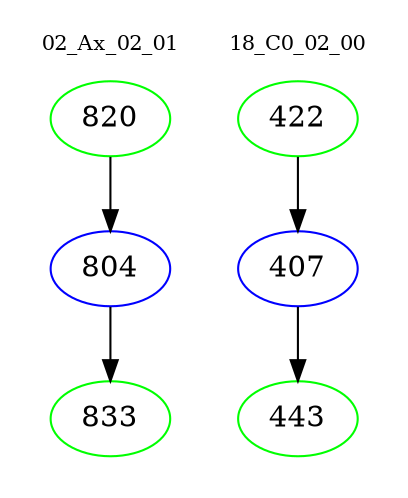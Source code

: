 digraph{
subgraph cluster_0 {
color = white
label = "02_Ax_02_01";
fontsize=10;
T0_820 [label="820", color="green"]
T0_820 -> T0_804 [color="black"]
T0_804 [label="804", color="blue"]
T0_804 -> T0_833 [color="black"]
T0_833 [label="833", color="green"]
}
subgraph cluster_1 {
color = white
label = "18_C0_02_00";
fontsize=10;
T1_422 [label="422", color="green"]
T1_422 -> T1_407 [color="black"]
T1_407 [label="407", color="blue"]
T1_407 -> T1_443 [color="black"]
T1_443 [label="443", color="green"]
}
}
